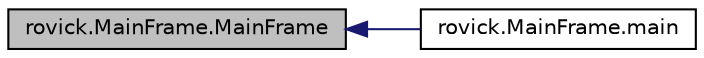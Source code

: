 digraph "rovick.MainFrame.MainFrame"
{
  edge [fontname="Helvetica",fontsize="10",labelfontname="Helvetica",labelfontsize="10"];
  node [fontname="Helvetica",fontsize="10",shape=record];
  rankdir="LR";
  Node1 [label="rovick.MainFrame.MainFrame",height=0.2,width=0.4,color="black", fillcolor="grey75", style="filled", fontcolor="black"];
  Node1 -> Node2 [dir="back",color="midnightblue",fontsize="10",style="solid",fontname="Helvetica"];
  Node2 [label="rovick.MainFrame.main",height=0.2,width=0.4,color="black", fillcolor="white", style="filled",URL="$classrovick_1_1MainFrame.html#ac31f17c5894a105267e32842324663ac"];
}
